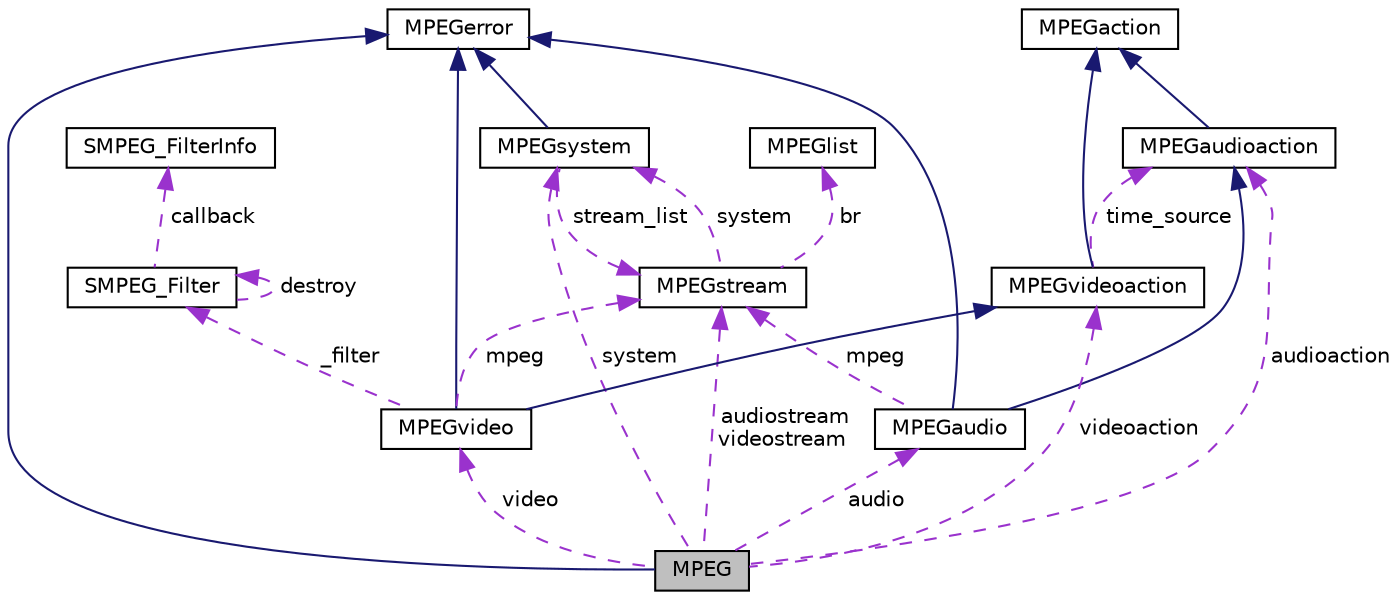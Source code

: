 digraph "MPEG"
{
 // LATEX_PDF_SIZE
  edge [fontname="Helvetica",fontsize="10",labelfontname="Helvetica",labelfontsize="10"];
  node [fontname="Helvetica",fontsize="10",shape=record];
  Node1 [label="MPEG",height=0.2,width=0.4,color="black", fillcolor="grey75", style="filled", fontcolor="black",tooltip=" "];
  Node2 -> Node1 [dir="back",color="midnightblue",fontsize="10",style="solid",fontname="Helvetica"];
  Node2 [label="MPEGerror",height=0.2,width=0.4,color="black", fillcolor="white", style="filled",URL="$d8/d2c/classMPEGerror.html",tooltip=" "];
  Node3 -> Node1 [dir="back",color="darkorchid3",fontsize="10",style="dashed",label=" audio" ,fontname="Helvetica"];
  Node3 [label="MPEGaudio",height=0.2,width=0.4,color="black", fillcolor="white", style="filled",URL="$db/ded/classMPEGaudio.html",tooltip=" "];
  Node2 -> Node3 [dir="back",color="midnightblue",fontsize="10",style="solid",fontname="Helvetica"];
  Node4 -> Node3 [dir="back",color="midnightblue",fontsize="10",style="solid",fontname="Helvetica"];
  Node4 [label="MPEGaudioaction",height=0.2,width=0.4,color="black", fillcolor="white", style="filled",URL="$dd/d4d/classMPEGaudioaction.html",tooltip=" "];
  Node5 -> Node4 [dir="back",color="midnightblue",fontsize="10",style="solid",fontname="Helvetica"];
  Node5 [label="MPEGaction",height=0.2,width=0.4,color="black", fillcolor="white", style="filled",URL="$d3/d65/classMPEGaction.html",tooltip=" "];
  Node6 -> Node3 [dir="back",color="darkorchid3",fontsize="10",style="dashed",label=" mpeg" ,fontname="Helvetica"];
  Node6 [label="MPEGstream",height=0.2,width=0.4,color="black", fillcolor="white", style="filled",URL="$d8/db7/classMPEGstream.html",tooltip=" "];
  Node7 -> Node6 [dir="back",color="darkorchid3",fontsize="10",style="dashed",label=" br" ,fontname="Helvetica"];
  Node7 [label="MPEGlist",height=0.2,width=0.4,color="black", fillcolor="white", style="filled",URL="$df/d40/classMPEGlist.html",tooltip=" "];
  Node8 -> Node6 [dir="back",color="darkorchid3",fontsize="10",style="dashed",label=" system" ,fontname="Helvetica"];
  Node8 [label="MPEGsystem",height=0.2,width=0.4,color="black", fillcolor="white", style="filled",URL="$df/dbf/classMPEGsystem.html",tooltip=" "];
  Node2 -> Node8 [dir="back",color="midnightblue",fontsize="10",style="solid",fontname="Helvetica"];
  Node6 -> Node8 [dir="back",color="darkorchid3",fontsize="10",style="dashed",label=" stream_list" ,fontname="Helvetica"];
  Node9 -> Node1 [dir="back",color="darkorchid3",fontsize="10",style="dashed",label=" video" ,fontname="Helvetica"];
  Node9 [label="MPEGvideo",height=0.2,width=0.4,color="black", fillcolor="white", style="filled",URL="$dd/db3/classMPEGvideo.html",tooltip=" "];
  Node2 -> Node9 [dir="back",color="midnightblue",fontsize="10",style="solid",fontname="Helvetica"];
  Node10 -> Node9 [dir="back",color="midnightblue",fontsize="10",style="solid",fontname="Helvetica"];
  Node10 [label="MPEGvideoaction",height=0.2,width=0.4,color="black", fillcolor="white", style="filled",URL="$d1/dc6/classMPEGvideoaction.html",tooltip=" "];
  Node5 -> Node10 [dir="back",color="midnightblue",fontsize="10",style="solid",fontname="Helvetica"];
  Node4 -> Node10 [dir="back",color="darkorchid3",fontsize="10",style="dashed",label=" time_source" ,fontname="Helvetica"];
  Node6 -> Node9 [dir="back",color="darkorchid3",fontsize="10",style="dashed",label=" mpeg" ,fontname="Helvetica"];
  Node11 -> Node9 [dir="back",color="darkorchid3",fontsize="10",style="dashed",label=" _filter" ,fontname="Helvetica"];
  Node11 [label="SMPEG_Filter",height=0.2,width=0.4,color="black", fillcolor="white", style="filled",URL="$db/d8f/structSMPEG__Filter.html",tooltip=" "];
  Node12 -> Node11 [dir="back",color="darkorchid3",fontsize="10",style="dashed",label=" callback" ,fontname="Helvetica"];
  Node12 [label="SMPEG_FilterInfo",height=0.2,width=0.4,color="black", fillcolor="white", style="filled",URL="$d1/df0/structSMPEG__FilterInfo.html",tooltip=" "];
  Node11 -> Node11 [dir="back",color="darkorchid3",fontsize="10",style="dashed",label=" destroy" ,fontname="Helvetica"];
  Node6 -> Node1 [dir="back",color="darkorchid3",fontsize="10",style="dashed",label=" audiostream\nvideostream" ,fontname="Helvetica"];
  Node10 -> Node1 [dir="back",color="darkorchid3",fontsize="10",style="dashed",label=" videoaction" ,fontname="Helvetica"];
  Node8 -> Node1 [dir="back",color="darkorchid3",fontsize="10",style="dashed",label=" system" ,fontname="Helvetica"];
  Node4 -> Node1 [dir="back",color="darkorchid3",fontsize="10",style="dashed",label=" audioaction" ,fontname="Helvetica"];
}
